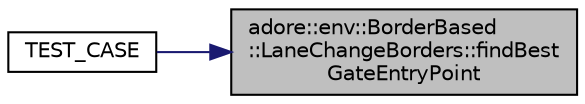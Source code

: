 digraph "adore::env::BorderBased::LaneChangeBorders::findBestGateEntryPoint"
{
 // LATEX_PDF_SIZE
  edge [fontname="Helvetica",fontsize="10",labelfontname="Helvetica",labelfontsize="10"];
  node [fontname="Helvetica",fontsize="10",shape=record];
  rankdir="RL";
  Node1 [label="adore::env::BorderBased\l::LaneChangeBorders::findBest\lGateEntryPoint",height=0.2,width=0.4,color="black", fillcolor="grey75", style="filled", fontcolor="black",tooltip="computes the best gate entry point for a lane change Supply iterators for lists or vectors of Border*..."];
  Node1 -> Node2 [dir="back",color="midnightblue",fontsize="10",style="solid",fontname="Helvetica"];
  Node2 [label="TEST_CASE",height=0.2,width=0.4,color="black", fillcolor="white", style="filled",URL="$test__lanechangeborders_8cpp.html#a4cac2e00a6f9294d977c06327aadc19e",tooltip=" "];
}
